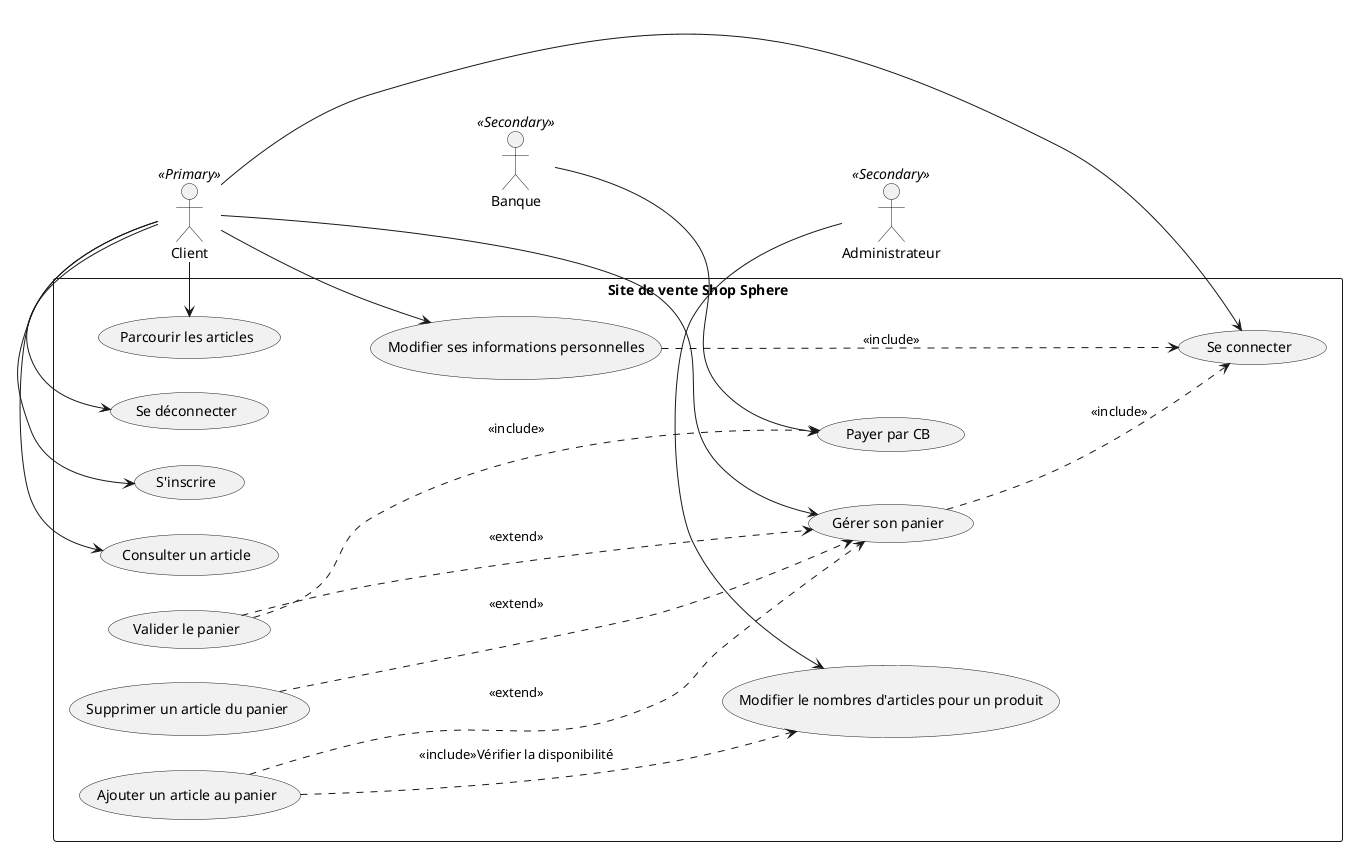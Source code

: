 @startuml
left to right direction

actor Client <<Primary>> as Customer
actor Administrateur <<Secondary>> as Admin
actor Banque <<Secondary>> as Bank


rectangle "Site de vente Shop Sphere" {
        usecase "S'inscrire" as UC1
        usecase "Consulter un article" as UC2
    usecase "Parcourir les articles" as UC4
    usecase "Se connecter" as UC5
    usecase "Se déconnecter" as UC6
    usecase "Modifier ses informations personnelles" as UC7
    usecase "Gérer son panier" as UC9
    usecase "Ajouter un article au panier" as UC12
    usecase "Supprimer un article du panier" as UC13
    usecase "Valider le panier" as UC14
    usecase "Modifier le nombres d'articles pour un produit" as UC15
    usecase "Payer par CB" as UC16
}

UC7 ...> UC5: <<include>>
UC9 ..> UC5: <<include>>
UC12 ...> UC9: <<extend>>
UC12 ...> UC15: <<include>>Vérifier la disponibilité
UC13 ...> UC9: <<extend>>
UC14 ...> UC9: <<extend>>
UC14 ...> UC16: <<include>>

Customer -> UC5
Customer -> UC6
Customer -> UC1
Customer -> UC2
Customer -> UC7
Customer -> UC9
Customer -> UC4

Admin -> UC15







Bank --> UC16
@enduml